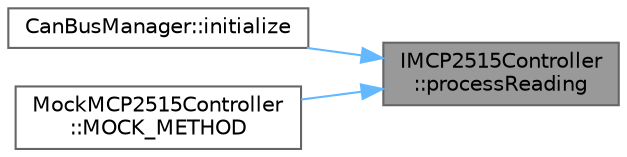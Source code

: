 digraph "IMCP2515Controller::processReading"
{
 // LATEX_PDF_SIZE
  bgcolor="transparent";
  edge [fontname=Helvetica,fontsize=10,labelfontname=Helvetica,labelfontsize=10];
  node [fontname=Helvetica,fontsize=10,shape=box,height=0.2,width=0.4];
  rankdir="RL";
  Node1 [id="Node000001",label="IMCP2515Controller\l::processReading",height=0.2,width=0.4,color="gray40", fillcolor="grey60", style="filled", fontcolor="black",tooltip=" "];
  Node1 -> Node2 [id="edge1_Node000001_Node000002",dir="back",color="steelblue1",style="solid",tooltip=" "];
  Node2 [id="Node000002",label="CanBusManager::initialize",height=0.2,width=0.4,color="grey40", fillcolor="white", style="filled",URL="$classCanBusManager.html#ad71049e3dacf68f009bd15f8671f9fc1",tooltip=" "];
  Node1 -> Node3 [id="edge2_Node000001_Node000003",dir="back",color="steelblue1",style="solid",tooltip=" "];
  Node3 [id="Node000003",label="MockMCP2515Controller\l::MOCK_METHOD",height=0.2,width=0.4,color="grey40", fillcolor="white", style="filled",URL="$classMockMCP2515Controller.html#a32b9cf53cacbed8b1fff38e9f10a5508",tooltip=" "];
}
